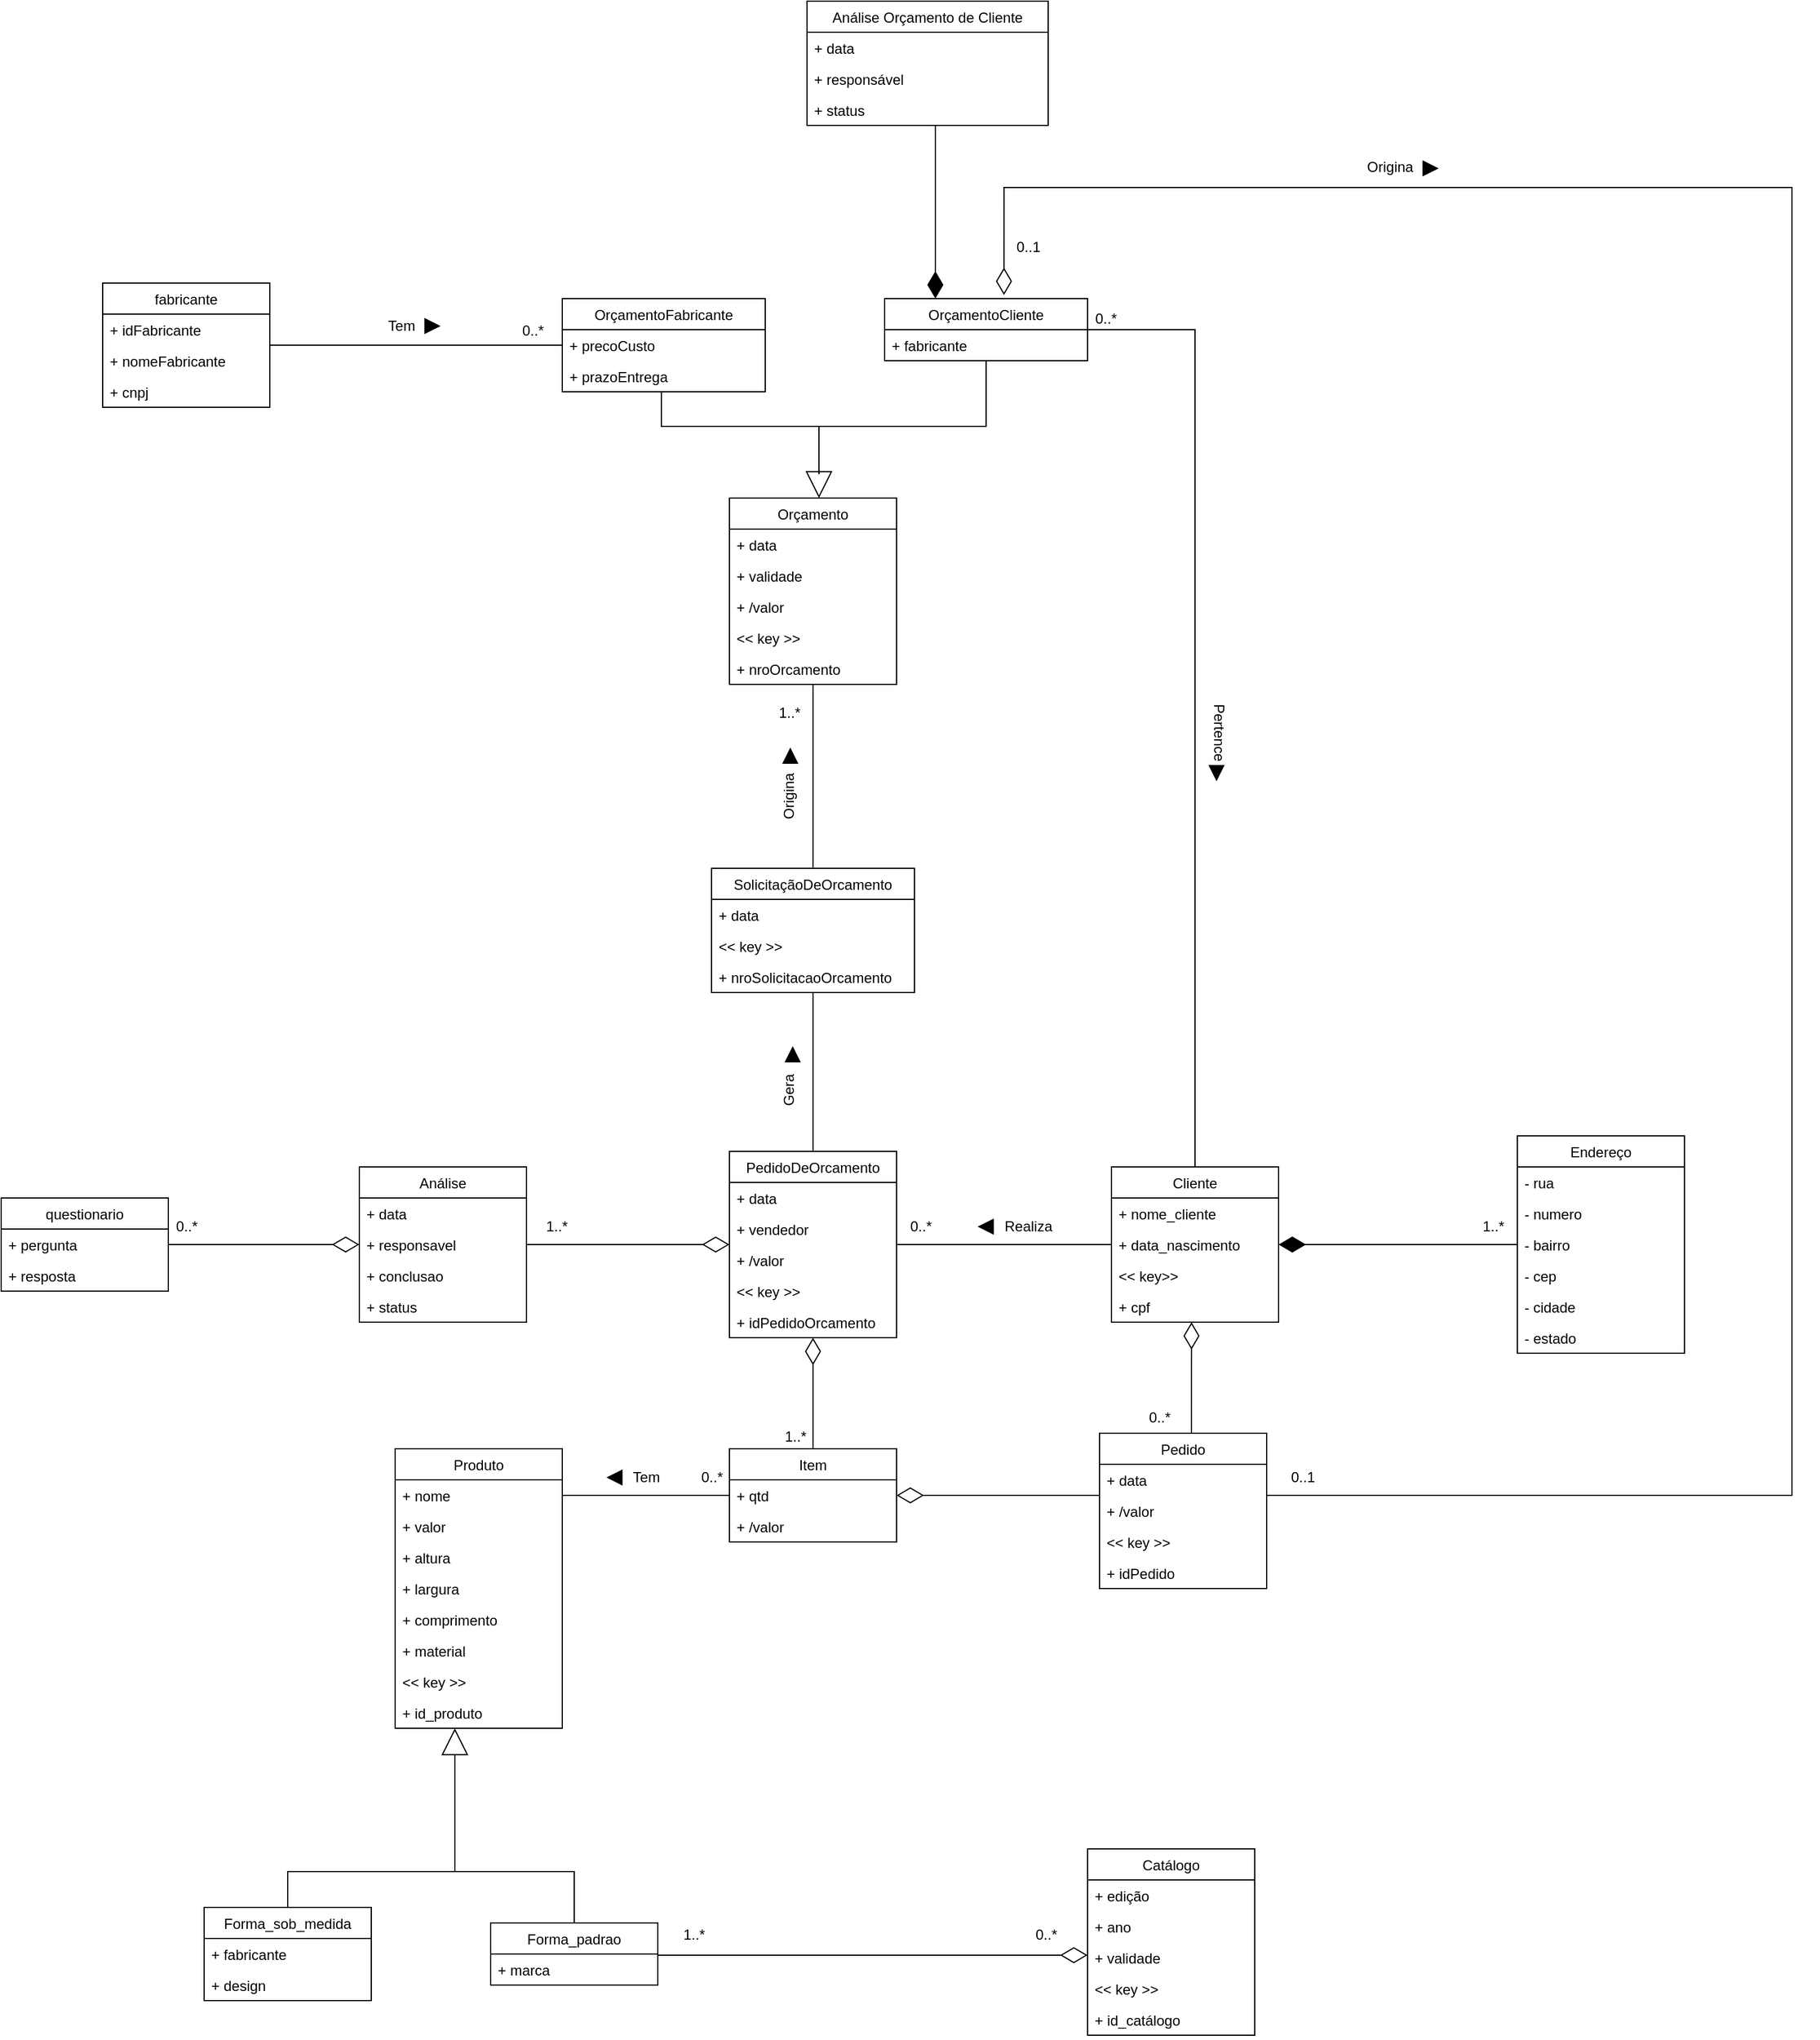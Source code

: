 <mxfile version="14.4.3" type="device"><diagram id="e2vKzV6QuCNSiU2bStXR" name="Page-1"><mxGraphModel dx="2591" dy="3313" grid="1" gridSize="10" guides="1" tooltips="1" connect="1" arrows="1" fold="1" page="1" pageScale="1" pageWidth="1169" pageHeight="827" math="0" shadow="0"><root><mxCell id="0"/><mxCell id="1" parent="0"/><mxCell id="QqTK5S3bP_zu9hFnstNz-24" style="edgeStyle=orthogonalEdgeStyle;rounded=0;orthogonalLoop=1;jettySize=auto;html=1;entryX=0.5;entryY=0;entryDx=0;entryDy=0;endArrow=none;endFill=0;startArrow=diamondThin;startFill=0;endSize=20;startSize=20;" parent="1" source="3a0KTcY0mm09DtscwTLL-5" target="QqTK5S3bP_zu9hFnstNz-14" edge="1"><mxGeometry relative="1" as="geometry"/></mxCell><mxCell id="QqTK5S3bP_zu9hFnstNz-68" style="edgeStyle=orthogonalEdgeStyle;rounded=0;orthogonalLoop=1;jettySize=auto;html=1;startSize=20;endArrow=none;endFill=0;endSize=20;" parent="1" source="3a0KTcY0mm09DtscwTLL-5" target="3a0KTcY0mm09DtscwTLL-1" edge="1"><mxGeometry relative="1" as="geometry"/></mxCell><mxCell id="3a0KTcY0mm09DtscwTLL-5" value="PedidoDeOrcamento" style="swimlane;fontStyle=0;childLayout=stackLayout;horizontal=1;startSize=26;fillColor=none;horizontalStack=0;resizeParent=1;resizeParentMax=0;resizeLast=0;collapsible=1;marginBottom=0;" parent="1" vertex="1"><mxGeometry x="-550" y="-797" width="140" height="156" as="geometry"/></mxCell><mxCell id="QqTK5S3bP_zu9hFnstNz-36" value="+ data" style="text;strokeColor=none;fillColor=none;align=left;verticalAlign=top;spacingLeft=4;spacingRight=4;overflow=hidden;rotatable=0;points=[[0,0.5],[1,0.5]];portConstraint=eastwest;" parent="3a0KTcY0mm09DtscwTLL-5" vertex="1"><mxGeometry y="26" width="140" height="26" as="geometry"/></mxCell><mxCell id="nL3d8wHXdZ0kr6PMxQUO-36" value="+ vendedor" style="text;strokeColor=none;fillColor=none;align=left;verticalAlign=top;spacingLeft=4;spacingRight=4;overflow=hidden;rotatable=0;points=[[0,0.5],[1,0.5]];portConstraint=eastwest;" parent="3a0KTcY0mm09DtscwTLL-5" vertex="1"><mxGeometry y="52" width="140" height="26" as="geometry"/></mxCell><mxCell id="nL3d8wHXdZ0kr6PMxQUO-37" value="+ /valor" style="text;strokeColor=none;fillColor=none;align=left;verticalAlign=top;spacingLeft=4;spacingRight=4;overflow=hidden;rotatable=0;points=[[0,0.5],[1,0.5]];portConstraint=eastwest;" parent="3a0KTcY0mm09DtscwTLL-5" vertex="1"><mxGeometry y="78" width="140" height="26" as="geometry"/></mxCell><mxCell id="QqTK5S3bP_zu9hFnstNz-37" value="&lt;&lt; key &gt;&gt;" style="text;strokeColor=none;fillColor=none;align=left;verticalAlign=top;spacingLeft=4;spacingRight=4;overflow=hidden;rotatable=0;points=[[0,0.5],[1,0.5]];portConstraint=eastwest;" parent="3a0KTcY0mm09DtscwTLL-5" vertex="1"><mxGeometry y="104" width="140" height="26" as="geometry"/></mxCell><mxCell id="3a0KTcY0mm09DtscwTLL-6" value="+ idPedidoOrcamento" style="text;strokeColor=none;fillColor=none;align=left;verticalAlign=top;spacingLeft=4;spacingRight=4;overflow=hidden;rotatable=0;points=[[0,0.5],[1,0.5]];portConstraint=eastwest;" parent="3a0KTcY0mm09DtscwTLL-5" vertex="1"><mxGeometry y="130" width="140" height="26" as="geometry"/></mxCell><mxCell id="QqTK5S3bP_zu9hFnstNz-82" style="edgeStyle=orthogonalEdgeStyle;rounded=0;orthogonalLoop=1;jettySize=auto;html=1;startArrow=none;startFill=0;startSize=20;endArrow=diamondThin;endFill=0;endSize=20;" parent="1" source="3a0KTcY0mm09DtscwTLL-9" target="3a0KTcY0mm09DtscwTLL-5" edge="1"><mxGeometry relative="1" as="geometry"/></mxCell><mxCell id="3a0KTcY0mm09DtscwTLL-9" value="Análise" style="swimlane;fontStyle=0;childLayout=stackLayout;horizontal=1;startSize=26;fillColor=none;horizontalStack=0;resizeParent=1;resizeParentMax=0;resizeLast=0;collapsible=1;marginBottom=0;" parent="1" vertex="1"><mxGeometry x="-860" y="-784" width="140" height="130" as="geometry"/></mxCell><mxCell id="QqTK5S3bP_zu9hFnstNz-104" value="+ data" style="text;strokeColor=none;fillColor=none;align=left;verticalAlign=top;spacingLeft=4;spacingRight=4;overflow=hidden;rotatable=0;points=[[0,0.5],[1,0.5]];portConstraint=eastwest;" parent="3a0KTcY0mm09DtscwTLL-9" vertex="1"><mxGeometry y="26" width="140" height="26" as="geometry"/></mxCell><mxCell id="QqTK5S3bP_zu9hFnstNz-103" value="+ responsavel" style="text;strokeColor=none;fillColor=none;align=left;verticalAlign=top;spacingLeft=4;spacingRight=4;overflow=hidden;rotatable=0;points=[[0,0.5],[1,0.5]];portConstraint=eastwest;" parent="3a0KTcY0mm09DtscwTLL-9" vertex="1"><mxGeometry y="52" width="140" height="26" as="geometry"/></mxCell><mxCell id="nL3d8wHXdZ0kr6PMxQUO-34" value="+ conclusao" style="text;strokeColor=none;fillColor=none;align=left;verticalAlign=top;spacingLeft=4;spacingRight=4;overflow=hidden;rotatable=0;points=[[0,0.5],[1,0.5]];portConstraint=eastwest;" parent="3a0KTcY0mm09DtscwTLL-9" vertex="1"><mxGeometry y="78" width="140" height="26" as="geometry"/></mxCell><mxCell id="nL3d8wHXdZ0kr6PMxQUO-35" value="+ status" style="text;strokeColor=none;fillColor=none;align=left;verticalAlign=top;spacingLeft=4;spacingRight=4;overflow=hidden;rotatable=0;points=[[0,0.5],[1,0.5]];portConstraint=eastwest;" parent="3a0KTcY0mm09DtscwTLL-9" vertex="1"><mxGeometry y="104" width="140" height="26" as="geometry"/></mxCell><mxCell id="nL3d8wHXdZ0kr6PMxQUO-57" style="edgeStyle=orthogonalEdgeStyle;rounded=0;orthogonalLoop=1;jettySize=auto;html=1;startArrow=none;startFill=0;startSize=20;endArrow=none;endFill=0;endSize=20;" parent="1" source="3a0KTcY0mm09DtscwTLL-13" target="3a0KTcY0mm09DtscwTLL-21" edge="1"><mxGeometry relative="1" as="geometry"/></mxCell><mxCell id="3a0KTcY0mm09DtscwTLL-13" value="fabricante" style="swimlane;fontStyle=0;childLayout=stackLayout;horizontal=1;startSize=26;fillColor=none;horizontalStack=0;resizeParent=1;resizeParentMax=0;resizeLast=0;collapsible=1;marginBottom=0;" parent="1" vertex="1"><mxGeometry x="-1075" y="-1524" width="140" height="104" as="geometry"/></mxCell><mxCell id="3a0KTcY0mm09DtscwTLL-14" value="+ idFabricante" style="text;strokeColor=none;fillColor=none;align=left;verticalAlign=top;spacingLeft=4;spacingRight=4;overflow=hidden;rotatable=0;points=[[0,0.5],[1,0.5]];portConstraint=eastwest;" parent="3a0KTcY0mm09DtscwTLL-13" vertex="1"><mxGeometry y="26" width="140" height="26" as="geometry"/></mxCell><mxCell id="5_HMCY0WRMJy622-pJbX-13" value="+ nomeFabricante" style="text;strokeColor=none;fillColor=none;align=left;verticalAlign=top;spacingLeft=4;spacingRight=4;overflow=hidden;rotatable=0;points=[[0,0.5],[1,0.5]];portConstraint=eastwest;" parent="3a0KTcY0mm09DtscwTLL-13" vertex="1"><mxGeometry y="52" width="140" height="26" as="geometry"/></mxCell><mxCell id="3a0KTcY0mm09DtscwTLL-15" value="+ cnpj" style="text;strokeColor=none;fillColor=none;align=left;verticalAlign=top;spacingLeft=4;spacingRight=4;overflow=hidden;rotatable=0;points=[[0,0.5],[1,0.5]];portConstraint=eastwest;" parent="3a0KTcY0mm09DtscwTLL-13" vertex="1"><mxGeometry y="78" width="140" height="26" as="geometry"/></mxCell><mxCell id="QqTK5S3bP_zu9hFnstNz-92" style="edgeStyle=orthogonalEdgeStyle;rounded=0;orthogonalLoop=1;jettySize=auto;html=1;entryX=0.5;entryY=0;entryDx=0;entryDy=0;startArrow=none;startFill=0;startSize=14;endArrow=none;endFill=0;endSize=14;" parent="1" source="3a0KTcY0mm09DtscwTLL-17" target="3a0KTcY0mm09DtscwTLL-5" edge="1"><mxGeometry relative="1" as="geometry"/></mxCell><mxCell id="3a0KTcY0mm09DtscwTLL-17" value="SolicitaçãoDeOrcamento" style="swimlane;fontStyle=0;childLayout=stackLayout;horizontal=1;startSize=26;fillColor=none;horizontalStack=0;resizeParent=1;resizeParentMax=0;resizeLast=0;collapsible=1;marginBottom=0;" parent="1" vertex="1"><mxGeometry x="-565" y="-1034" width="170" height="104" as="geometry"/></mxCell><mxCell id="nL3d8wHXdZ0kr6PMxQUO-42" value="+ data" style="text;strokeColor=none;fillColor=none;align=left;verticalAlign=top;spacingLeft=4;spacingRight=4;overflow=hidden;rotatable=0;points=[[0,0.5],[1,0.5]];portConstraint=eastwest;" parent="3a0KTcY0mm09DtscwTLL-17" vertex="1"><mxGeometry y="26" width="170" height="26" as="geometry"/></mxCell><mxCell id="nL3d8wHXdZ0kr6PMxQUO-43" value="&lt;&lt; key &gt;&gt;" style="text;strokeColor=none;fillColor=none;align=left;verticalAlign=top;spacingLeft=4;spacingRight=4;overflow=hidden;rotatable=0;points=[[0,0.5],[1,0.5]];portConstraint=eastwest;" parent="3a0KTcY0mm09DtscwTLL-17" vertex="1"><mxGeometry y="52" width="170" height="26" as="geometry"/></mxCell><mxCell id="nL3d8wHXdZ0kr6PMxQUO-45" value="+ nroSolicitacaoOrcamento" style="text;strokeColor=none;fillColor=none;align=left;verticalAlign=top;spacingLeft=4;spacingRight=4;overflow=hidden;rotatable=0;points=[[0,0.5],[1,0.5]];portConstraint=eastwest;" parent="3a0KTcY0mm09DtscwTLL-17" vertex="1"><mxGeometry y="78" width="170" height="26" as="geometry"/></mxCell><mxCell id="nL3d8wHXdZ0kr6PMxQUO-55" style="edgeStyle=orthogonalEdgeStyle;rounded=0;orthogonalLoop=1;jettySize=auto;html=1;startArrow=none;startFill=0;startSize=20;endArrow=block;endFill=0;endSize=20;" parent="1" source="3a0KTcY0mm09DtscwTLL-21" target="QqTK5S3bP_zu9hFnstNz-26" edge="1"><mxGeometry relative="1" as="geometry"><Array as="points"><mxPoint x="-607" y="-1404"/><mxPoint x="-475" y="-1404"/></Array></mxGeometry></mxCell><mxCell id="3a0KTcY0mm09DtscwTLL-21" value="OrçamentoFabricante" style="swimlane;fontStyle=0;childLayout=stackLayout;horizontal=1;startSize=26;fillColor=none;horizontalStack=0;resizeParent=1;resizeParentMax=0;resizeLast=0;collapsible=1;marginBottom=0;" parent="1" vertex="1"><mxGeometry x="-690" y="-1511" width="170" height="78" as="geometry"/></mxCell><mxCell id="nL3d8wHXdZ0kr6PMxQUO-70" value="+ precoCusto" style="text;strokeColor=none;fillColor=none;align=left;verticalAlign=top;spacingLeft=4;spacingRight=4;overflow=hidden;rotatable=0;points=[[0,0.5],[1,0.5]];portConstraint=eastwest;" parent="3a0KTcY0mm09DtscwTLL-21" vertex="1"><mxGeometry y="26" width="170" height="26" as="geometry"/></mxCell><mxCell id="nL3d8wHXdZ0kr6PMxQUO-71" value="+ prazoEntrega" style="text;strokeColor=none;fillColor=none;align=left;verticalAlign=top;spacingLeft=4;spacingRight=4;overflow=hidden;rotatable=0;points=[[0,0.5],[1,0.5]];portConstraint=eastwest;" parent="3a0KTcY0mm09DtscwTLL-21" vertex="1"><mxGeometry y="52" width="170" height="26" as="geometry"/></mxCell><mxCell id="QqTK5S3bP_zu9hFnstNz-48" style="edgeStyle=orthogonalEdgeStyle;rounded=0;orthogonalLoop=1;jettySize=auto;html=1;endArrow=diamondThin;endFill=1;endSize=20;startSize=20;" parent="1" source="QqTK5S3bP_zu9hFnstNz-6" target="3a0KTcY0mm09DtscwTLL-1" edge="1"><mxGeometry relative="1" as="geometry"/></mxCell><mxCell id="QqTK5S3bP_zu9hFnstNz-6" value="Endereço" style="swimlane;fontStyle=0;childLayout=stackLayout;horizontal=1;startSize=26;fillColor=none;horizontalStack=0;resizeParent=1;resizeParentMax=0;resizeLast=0;collapsible=1;marginBottom=0;" parent="1" vertex="1"><mxGeometry x="110" y="-810" width="140" height="182" as="geometry"/></mxCell><mxCell id="QqTK5S3bP_zu9hFnstNz-7" value="- rua" style="text;strokeColor=none;fillColor=none;align=left;verticalAlign=top;spacingLeft=4;spacingRight=4;overflow=hidden;rotatable=0;points=[[0,0.5],[1,0.5]];portConstraint=eastwest;" parent="QqTK5S3bP_zu9hFnstNz-6" vertex="1"><mxGeometry y="26" width="140" height="26" as="geometry"/></mxCell><mxCell id="QqTK5S3bP_zu9hFnstNz-8" value="- numero" style="text;strokeColor=none;fillColor=none;align=left;verticalAlign=top;spacingLeft=4;spacingRight=4;overflow=hidden;rotatable=0;points=[[0,0.5],[1,0.5]];portConstraint=eastwest;" parent="QqTK5S3bP_zu9hFnstNz-6" vertex="1"><mxGeometry y="52" width="140" height="26" as="geometry"/></mxCell><mxCell id="QqTK5S3bP_zu9hFnstNz-9" value="- bairro" style="text;strokeColor=none;fillColor=none;align=left;verticalAlign=top;spacingLeft=4;spacingRight=4;overflow=hidden;rotatable=0;points=[[0,0.5],[1,0.5]];portConstraint=eastwest;" parent="QqTK5S3bP_zu9hFnstNz-6" vertex="1"><mxGeometry y="78" width="140" height="26" as="geometry"/></mxCell><mxCell id="QqTK5S3bP_zu9hFnstNz-10" value="- cep" style="text;strokeColor=none;fillColor=none;align=left;verticalAlign=top;spacingLeft=4;spacingRight=4;overflow=hidden;rotatable=0;points=[[0,0.5],[1,0.5]];portConstraint=eastwest;" parent="QqTK5S3bP_zu9hFnstNz-6" vertex="1"><mxGeometry y="104" width="140" height="26" as="geometry"/></mxCell><mxCell id="QqTK5S3bP_zu9hFnstNz-11" value="- cidade" style="text;strokeColor=none;fillColor=none;align=left;verticalAlign=top;spacingLeft=4;spacingRight=4;overflow=hidden;rotatable=0;points=[[0,0.5],[1,0.5]];portConstraint=eastwest;" parent="QqTK5S3bP_zu9hFnstNz-6" vertex="1"><mxGeometry y="130" width="140" height="26" as="geometry"/></mxCell><mxCell id="QqTK5S3bP_zu9hFnstNz-12" value="- estado" style="text;strokeColor=none;fillColor=none;align=left;verticalAlign=top;spacingLeft=4;spacingRight=4;overflow=hidden;rotatable=0;points=[[0,0.5],[1,0.5]];portConstraint=eastwest;" parent="QqTK5S3bP_zu9hFnstNz-6" vertex="1"><mxGeometry y="156" width="140" height="26" as="geometry"/></mxCell><mxCell id="QqTK5S3bP_zu9hFnstNz-14" value="Item" style="swimlane;fontStyle=0;childLayout=stackLayout;horizontal=1;startSize=26;fillColor=none;horizontalStack=0;resizeParent=1;resizeParentMax=0;resizeLast=0;collapsible=1;marginBottom=0;align=center;" parent="1" vertex="1"><mxGeometry x="-550" y="-548" width="140" height="78" as="geometry"/></mxCell><mxCell id="QqTK5S3bP_zu9hFnstNz-15" value="+ qtd" style="text;strokeColor=none;fillColor=none;align=left;verticalAlign=top;spacingLeft=4;spacingRight=4;overflow=hidden;rotatable=0;points=[[0,0.5],[1,0.5]];portConstraint=eastwest;" parent="QqTK5S3bP_zu9hFnstNz-14" vertex="1"><mxGeometry y="26" width="140" height="26" as="geometry"/></mxCell><mxCell id="QqTK5S3bP_zu9hFnstNz-16" value="+ /valor" style="text;strokeColor=none;fillColor=none;align=left;verticalAlign=top;spacingLeft=4;spacingRight=4;overflow=hidden;rotatable=0;points=[[0,0.5],[1,0.5]];portConstraint=eastwest;" parent="QqTK5S3bP_zu9hFnstNz-14" vertex="1"><mxGeometry y="52" width="140" height="26" as="geometry"/></mxCell><mxCell id="QqTK5S3bP_zu9hFnstNz-67" style="edgeStyle=orthogonalEdgeStyle;rounded=0;orthogonalLoop=1;jettySize=auto;html=1;startSize=20;endArrow=none;endFill=0;endSize=20;" parent="1" source="QqTK5S3bP_zu9hFnstNz-18" target="QqTK5S3bP_zu9hFnstNz-14" edge="1"><mxGeometry relative="1" as="geometry"><Array as="points"><mxPoint x="-650" y="-509"/><mxPoint x="-650" y="-509"/></Array></mxGeometry></mxCell><mxCell id="QqTK5S3bP_zu9hFnstNz-18" value="Produto" style="swimlane;fontStyle=0;childLayout=stackLayout;horizontal=1;startSize=26;fillColor=none;horizontalStack=0;resizeParent=1;resizeParentMax=0;resizeLast=0;collapsible=1;marginBottom=0;align=center;" parent="1" vertex="1"><mxGeometry x="-830" y="-548" width="140" height="234" as="geometry"/></mxCell><mxCell id="QqTK5S3bP_zu9hFnstNz-19" value="+ nome" style="text;strokeColor=none;fillColor=none;align=left;verticalAlign=top;spacingLeft=4;spacingRight=4;overflow=hidden;rotatable=0;points=[[0,0.5],[1,0.5]];portConstraint=eastwest;" parent="QqTK5S3bP_zu9hFnstNz-18" vertex="1"><mxGeometry y="26" width="140" height="26" as="geometry"/></mxCell><mxCell id="QqTK5S3bP_zu9hFnstNz-20" value="+ valor" style="text;strokeColor=none;fillColor=none;align=left;verticalAlign=top;spacingLeft=4;spacingRight=4;overflow=hidden;rotatable=0;points=[[0,0.5],[1,0.5]];portConstraint=eastwest;" parent="QqTK5S3bP_zu9hFnstNz-18" vertex="1"><mxGeometry y="52" width="140" height="26" as="geometry"/></mxCell><mxCell id="QqTK5S3bP_zu9hFnstNz-40" value="+ altura" style="text;strokeColor=none;fillColor=none;align=left;verticalAlign=top;spacingLeft=4;spacingRight=4;overflow=hidden;rotatable=0;points=[[0,0.5],[1,0.5]];portConstraint=eastwest;" parent="QqTK5S3bP_zu9hFnstNz-18" vertex="1"><mxGeometry y="78" width="140" height="26" as="geometry"/></mxCell><mxCell id="QqTK5S3bP_zu9hFnstNz-41" value="+ largura" style="text;strokeColor=none;fillColor=none;align=left;verticalAlign=top;spacingLeft=4;spacingRight=4;overflow=hidden;rotatable=0;points=[[0,0.5],[1,0.5]];portConstraint=eastwest;" parent="QqTK5S3bP_zu9hFnstNz-18" vertex="1"><mxGeometry y="104" width="140" height="26" as="geometry"/></mxCell><mxCell id="QqTK5S3bP_zu9hFnstNz-42" value="+ comprimento" style="text;strokeColor=none;fillColor=none;align=left;verticalAlign=top;spacingLeft=4;spacingRight=4;overflow=hidden;rotatable=0;points=[[0,0.5],[1,0.5]];portConstraint=eastwest;" parent="QqTK5S3bP_zu9hFnstNz-18" vertex="1"><mxGeometry y="130" width="140" height="26" as="geometry"/></mxCell><mxCell id="QqTK5S3bP_zu9hFnstNz-44" value="+ material" style="text;strokeColor=none;fillColor=none;align=left;verticalAlign=top;spacingLeft=4;spacingRight=4;overflow=hidden;rotatable=0;points=[[0,0.5],[1,0.5]];portConstraint=eastwest;" parent="QqTK5S3bP_zu9hFnstNz-18" vertex="1"><mxGeometry y="156" width="140" height="26" as="geometry"/></mxCell><mxCell id="nL3d8wHXdZ0kr6PMxQUO-83" value="&lt;&lt; key &gt;&gt;" style="text;strokeColor=none;fillColor=none;align=left;verticalAlign=top;spacingLeft=4;spacingRight=4;overflow=hidden;rotatable=0;points=[[0,0.5],[1,0.5]];portConstraint=eastwest;" parent="QqTK5S3bP_zu9hFnstNz-18" vertex="1"><mxGeometry y="182" width="140" height="26" as="geometry"/></mxCell><mxCell id="QqTK5S3bP_zu9hFnstNz-21" value="+ id_produto" style="text;strokeColor=none;fillColor=none;align=left;verticalAlign=top;spacingLeft=4;spacingRight=4;overflow=hidden;rotatable=0;points=[[0,0.5],[1,0.5]];portConstraint=eastwest;" parent="QqTK5S3bP_zu9hFnstNz-18" vertex="1"><mxGeometry y="208" width="140" height="26" as="geometry"/></mxCell><mxCell id="QqTK5S3bP_zu9hFnstNz-93" style="edgeStyle=orthogonalEdgeStyle;rounded=0;orthogonalLoop=1;jettySize=auto;html=1;startArrow=none;startFill=0;startSize=14;endArrow=none;endFill=0;endSize=14;" parent="1" source="QqTK5S3bP_zu9hFnstNz-26" target="3a0KTcY0mm09DtscwTLL-17" edge="1"><mxGeometry relative="1" as="geometry"/></mxCell><mxCell id="QqTK5S3bP_zu9hFnstNz-26" value="Orçamento" style="swimlane;fontStyle=0;childLayout=stackLayout;horizontal=1;startSize=26;fillColor=none;horizontalStack=0;resizeParent=1;resizeParentMax=0;resizeLast=0;collapsible=1;marginBottom=0;align=center;" parent="1" vertex="1"><mxGeometry x="-550" y="-1344" width="140" height="156" as="geometry"/></mxCell><mxCell id="nL3d8wHXdZ0kr6PMxQUO-41" value="+ data" style="text;strokeColor=none;fillColor=none;align=left;verticalAlign=top;spacingLeft=4;spacingRight=4;overflow=hidden;rotatable=0;points=[[0,0.5],[1,0.5]];portConstraint=eastwest;" parent="QqTK5S3bP_zu9hFnstNz-26" vertex="1"><mxGeometry y="26" width="140" height="26" as="geometry"/></mxCell><mxCell id="nL3d8wHXdZ0kr6PMxQUO-63" value="+ validade" style="text;strokeColor=none;fillColor=none;align=left;verticalAlign=top;spacingLeft=4;spacingRight=4;overflow=hidden;rotatable=0;points=[[0,0.5],[1,0.5]];portConstraint=eastwest;" parent="QqTK5S3bP_zu9hFnstNz-26" vertex="1"><mxGeometry y="52" width="140" height="26" as="geometry"/></mxCell><mxCell id="nL3d8wHXdZ0kr6PMxQUO-64" value="+ /valor" style="text;strokeColor=none;fillColor=none;align=left;verticalAlign=top;spacingLeft=4;spacingRight=4;overflow=hidden;rotatable=0;points=[[0,0.5],[1,0.5]];portConstraint=eastwest;" parent="QqTK5S3bP_zu9hFnstNz-26" vertex="1"><mxGeometry y="78" width="140" height="26" as="geometry"/></mxCell><mxCell id="nL3d8wHXdZ0kr6PMxQUO-44" value="&lt;&lt; key &gt;&gt;" style="text;strokeColor=none;fillColor=none;align=left;verticalAlign=top;spacingLeft=4;spacingRight=4;overflow=hidden;rotatable=0;points=[[0,0.5],[1,0.5]];portConstraint=eastwest;" parent="QqTK5S3bP_zu9hFnstNz-26" vertex="1"><mxGeometry y="104" width="140" height="26" as="geometry"/></mxCell><mxCell id="nL3d8wHXdZ0kr6PMxQUO-46" value="+ nroOrcamento" style="text;strokeColor=none;fillColor=none;align=left;verticalAlign=top;spacingLeft=4;spacingRight=4;overflow=hidden;rotatable=0;points=[[0,0.5],[1,0.5]];portConstraint=eastwest;" parent="QqTK5S3bP_zu9hFnstNz-26" vertex="1"><mxGeometry y="130" width="140" height="26" as="geometry"/></mxCell><mxCell id="QqTK5S3bP_zu9hFnstNz-83" style="edgeStyle=orthogonalEdgeStyle;rounded=0;orthogonalLoop=1;jettySize=auto;html=1;startArrow=none;startFill=0;startSize=14;endArrow=diamondThin;endFill=0;endSize=20;" parent="1" source="QqTK5S3bP_zu9hFnstNz-31" target="3a0KTcY0mm09DtscwTLL-9" edge="1"><mxGeometry relative="1" as="geometry"/></mxCell><mxCell id="QqTK5S3bP_zu9hFnstNz-31" value="questionario" style="swimlane;fontStyle=0;childLayout=stackLayout;horizontal=1;startSize=26;fillColor=none;horizontalStack=0;resizeParent=1;resizeParentMax=0;resizeLast=0;collapsible=1;marginBottom=0;align=center;" parent="1" vertex="1"><mxGeometry x="-1160" y="-758" width="140" height="78" as="geometry"/></mxCell><mxCell id="nL3d8wHXdZ0kr6PMxQUO-28" value="+ pergunta" style="text;strokeColor=none;fillColor=none;align=left;verticalAlign=top;spacingLeft=4;spacingRight=4;overflow=hidden;rotatable=0;points=[[0,0.5],[1,0.5]];portConstraint=eastwest;" parent="QqTK5S3bP_zu9hFnstNz-31" vertex="1"><mxGeometry y="26" width="140" height="26" as="geometry"/></mxCell><mxCell id="nL3d8wHXdZ0kr6PMxQUO-29" value="+ resposta" style="text;strokeColor=none;fillColor=none;align=left;verticalAlign=top;spacingLeft=4;spacingRight=4;overflow=hidden;rotatable=0;points=[[0,0.5],[1,0.5]];portConstraint=eastwest;" parent="QqTK5S3bP_zu9hFnstNz-31" vertex="1"><mxGeometry y="52" width="140" height="26" as="geometry"/></mxCell><mxCell id="QqTK5S3bP_zu9hFnstNz-43" style="edgeStyle=orthogonalEdgeStyle;rounded=0;orthogonalLoop=1;jettySize=auto;html=1;endArrow=block;endFill=0;startArrow=none;startFill=0;endSize=20;exitX=0.5;exitY=0;exitDx=0;exitDy=0;" parent="1" source="QqTK5S3bP_zu9hFnstNz-39" target="QqTK5S3bP_zu9hFnstNz-18" edge="1"><mxGeometry relative="1" as="geometry"><Array as="points"><mxPoint x="-780" y="-194"/></Array></mxGeometry></mxCell><mxCell id="QqTK5S3bP_zu9hFnstNz-39" value="Forma_sob_medida" style="swimlane;fontStyle=0;childLayout=stackLayout;horizontal=1;startSize=26;fillColor=none;horizontalStack=0;resizeParent=1;resizeParentMax=0;resizeLast=0;collapsible=1;marginBottom=0;align=center;" parent="1" vertex="1"><mxGeometry x="-990" y="-164" width="140" height="78" as="geometry"/></mxCell><mxCell id="nL3d8wHXdZ0kr6PMxQUO-10" value="+ fabricante" style="text;strokeColor=none;fillColor=none;align=left;verticalAlign=top;spacingLeft=4;spacingRight=4;overflow=hidden;rotatable=0;points=[[0,0.5],[1,0.5]];portConstraint=eastwest;" parent="QqTK5S3bP_zu9hFnstNz-39" vertex="1"><mxGeometry y="26" width="140" height="26" as="geometry"/></mxCell><mxCell id="QqTK5S3bP_zu9hFnstNz-45" value="+ design" style="text;strokeColor=none;fillColor=none;align=left;verticalAlign=top;spacingLeft=4;spacingRight=4;overflow=hidden;rotatable=0;points=[[0,0.5],[1,0.5]];portConstraint=eastwest;" parent="QqTK5S3bP_zu9hFnstNz-39" vertex="1"><mxGeometry y="52" width="140" height="26" as="geometry"/></mxCell><mxCell id="3a0KTcY0mm09DtscwTLL-1" value="Cliente" style="swimlane;fontStyle=0;childLayout=stackLayout;horizontal=1;startSize=26;fillColor=none;horizontalStack=0;resizeParent=1;resizeParentMax=0;resizeLast=0;collapsible=1;marginBottom=0;" parent="1" vertex="1"><mxGeometry x="-230" y="-784" width="140" height="130" as="geometry"/></mxCell><mxCell id="3a0KTcY0mm09DtscwTLL-2" value="+ nome_cliente" style="text;strokeColor=none;fillColor=none;align=left;verticalAlign=top;spacingLeft=4;spacingRight=4;overflow=hidden;rotatable=0;points=[[0,0.5],[1,0.5]];portConstraint=eastwest;" parent="3a0KTcY0mm09DtscwTLL-1" vertex="1"><mxGeometry y="26" width="140" height="26" as="geometry"/></mxCell><mxCell id="5_HMCY0WRMJy622-pJbX-9" value="+ data_nascimento" style="text;strokeColor=none;fillColor=none;align=left;verticalAlign=top;spacingLeft=4;spacingRight=4;overflow=hidden;rotatable=0;points=[[0,0.5],[1,0.5]];portConstraint=eastwest;" parent="3a0KTcY0mm09DtscwTLL-1" vertex="1"><mxGeometry y="52" width="140" height="26" as="geometry"/></mxCell><mxCell id="QqTK5S3bP_zu9hFnstNz-1" value="&lt;&lt; key&gt;&gt;" style="text;strokeColor=none;fillColor=none;align=left;verticalAlign=top;spacingLeft=4;spacingRight=4;overflow=hidden;rotatable=0;points=[[0,0.5],[1,0.5]];portConstraint=eastwest;" parent="3a0KTcY0mm09DtscwTLL-1" vertex="1"><mxGeometry y="78" width="140" height="26" as="geometry"/></mxCell><mxCell id="3a0KTcY0mm09DtscwTLL-4" value="+ cpf" style="text;strokeColor=none;fillColor=none;align=left;verticalAlign=top;spacingLeft=4;spacingRight=4;overflow=hidden;rotatable=0;points=[[0,0.5],[1,0.5]];portConstraint=eastwest;" parent="3a0KTcY0mm09DtscwTLL-1" vertex="1"><mxGeometry y="104" width="140" height="26" as="geometry"/></mxCell><mxCell id="QqTK5S3bP_zu9hFnstNz-69" style="edgeStyle=orthogonalEdgeStyle;rounded=0;orthogonalLoop=1;jettySize=auto;html=1;entryX=0.5;entryY=0;entryDx=0;entryDy=0;startSize=20;endArrow=none;endFill=0;endSize=20;" parent="1" source="QqTK5S3bP_zu9hFnstNz-51" target="3a0KTcY0mm09DtscwTLL-1" edge="1"><mxGeometry relative="1" as="geometry"/></mxCell><mxCell id="nL3d8wHXdZ0kr6PMxQUO-56" style="edgeStyle=orthogonalEdgeStyle;rounded=0;orthogonalLoop=1;jettySize=auto;html=1;startArrow=none;startFill=0;startSize=20;endArrow=none;endFill=0;endSize=20;" parent="1" source="QqTK5S3bP_zu9hFnstNz-51" edge="1"><mxGeometry relative="1" as="geometry"><mxPoint x="-475" y="-1364" as="targetPoint"/><Array as="points"><mxPoint x="-335" y="-1404"/><mxPoint x="-475" y="-1404"/></Array></mxGeometry></mxCell><mxCell id="QqTK5S3bP_zu9hFnstNz-51" value="OrçamentoCliente" style="swimlane;fontStyle=0;childLayout=stackLayout;horizontal=1;startSize=26;fillColor=none;horizontalStack=0;resizeParent=1;resizeParentMax=0;resizeLast=0;collapsible=1;marginBottom=0;" parent="1" vertex="1"><mxGeometry x="-420" y="-1511" width="170" height="52" as="geometry"/></mxCell><mxCell id="QqTK5S3bP_zu9hFnstNz-54" value="+ fabricante" style="text;strokeColor=none;fillColor=none;align=left;verticalAlign=top;spacingLeft=4;spacingRight=4;overflow=hidden;rotatable=0;points=[[0,0.5],[1,0.5]];portConstraint=eastwest;" parent="QqTK5S3bP_zu9hFnstNz-51" vertex="1"><mxGeometry y="26" width="170" height="26" as="geometry"/></mxCell><mxCell id="QqTK5S3bP_zu9hFnstNz-70" value="1..*" style="text;html=1;strokeColor=none;fillColor=none;align=center;verticalAlign=middle;whiteSpace=wrap;rounded=0;" parent="1" vertex="1"><mxGeometry x="70" y="-744" width="40" height="20" as="geometry"/></mxCell><mxCell id="QqTK5S3bP_zu9hFnstNz-72" value="0..*" style="text;html=1;align=center;verticalAlign=middle;resizable=0;points=[];autosize=1;" parent="1" vertex="1"><mxGeometry x="-405" y="-744" width="30" height="20" as="geometry"/></mxCell><mxCell id="QqTK5S3bP_zu9hFnstNz-73" value="1..*" style="text;html=1;align=center;verticalAlign=middle;resizable=0;points=[];autosize=1;" parent="1" vertex="1"><mxGeometry x="-510" y="-568" width="30" height="20" as="geometry"/></mxCell><mxCell id="QqTK5S3bP_zu9hFnstNz-75" value="0..*" style="text;html=1;align=center;verticalAlign=middle;resizable=0;points=[];autosize=1;" parent="1" vertex="1"><mxGeometry x="-580" y="-534" width="30" height="20" as="geometry"/></mxCell><mxCell id="QqTK5S3bP_zu9hFnstNz-85" value="1..*" style="text;html=1;align=center;verticalAlign=middle;resizable=0;points=[];autosize=1;" parent="1" vertex="1"><mxGeometry x="-710" y="-744" width="30" height="20" as="geometry"/></mxCell><mxCell id="QqTK5S3bP_zu9hFnstNz-86" value="0..*" style="text;html=1;align=center;verticalAlign=middle;resizable=0;points=[];autosize=1;" parent="1" vertex="1"><mxGeometry x="-1020" y="-744" width="30" height="20" as="geometry"/></mxCell><mxCell id="QqTK5S3bP_zu9hFnstNz-98" value="0..*" style="text;html=1;align=center;verticalAlign=middle;resizable=0;points=[];autosize=1;" parent="1" vertex="1"><mxGeometry x="-730" y="-1494" width="30" height="20" as="geometry"/></mxCell><mxCell id="QqTK5S3bP_zu9hFnstNz-101" value="0..*" style="text;html=1;align=center;verticalAlign=middle;resizable=0;points=[];autosize=1;" parent="1" vertex="1"><mxGeometry x="-250" y="-1504" width="30" height="20" as="geometry"/></mxCell><mxCell id="nL3d8wHXdZ0kr6PMxQUO-16" style="edgeStyle=orthogonalEdgeStyle;rounded=0;orthogonalLoop=1;jettySize=auto;html=1;endArrow=none;endFill=0;" parent="1" source="nL3d8wHXdZ0kr6PMxQUO-1" edge="1"><mxGeometry relative="1" as="geometry"><mxPoint x="-780" y="-284" as="targetPoint"/><Array as="points"><mxPoint x="-680" y="-194"/><mxPoint x="-780" y="-194"/></Array></mxGeometry></mxCell><mxCell id="nL3d8wHXdZ0kr6PMxQUO-1" value="Forma_padrao" style="swimlane;fontStyle=0;childLayout=stackLayout;horizontal=1;startSize=26;fillColor=none;horizontalStack=0;resizeParent=1;resizeParentMax=0;resizeLast=0;collapsible=1;marginBottom=0;align=center;" parent="1" vertex="1"><mxGeometry x="-750" y="-151" width="140" height="52" as="geometry"/></mxCell><mxCell id="nL3d8wHXdZ0kr6PMxQUO-11" value="+ marca" style="text;strokeColor=none;fillColor=none;align=left;verticalAlign=top;spacingLeft=4;spacingRight=4;overflow=hidden;rotatable=0;points=[[0,0.5],[1,0.5]];portConstraint=eastwest;" parent="nL3d8wHXdZ0kr6PMxQUO-1" vertex="1"><mxGeometry y="26" width="140" height="26" as="geometry"/></mxCell><mxCell id="nL3d8wHXdZ0kr6PMxQUO-19" style="edgeStyle=orthogonalEdgeStyle;rounded=0;orthogonalLoop=1;jettySize=auto;html=1;entryX=1;entryY=0.5;entryDx=0;entryDy=0;endArrow=none;endFill=0;endSize=20;startSize=20;startArrow=diamondThin;startFill=0;" parent="1" source="nL3d8wHXdZ0kr6PMxQUO-12" target="nL3d8wHXdZ0kr6PMxQUO-11" edge="1"><mxGeometry relative="1" as="geometry"><Array as="points"><mxPoint x="-610" y="-124"/></Array></mxGeometry></mxCell><mxCell id="nL3d8wHXdZ0kr6PMxQUO-12" value="Catálogo" style="swimlane;fontStyle=0;childLayout=stackLayout;horizontal=1;startSize=26;fillColor=none;horizontalStack=0;resizeParent=1;resizeParentMax=0;resizeLast=0;collapsible=1;marginBottom=0;" parent="1" vertex="1"><mxGeometry x="-250" y="-213" width="140" height="156" as="geometry"/></mxCell><mxCell id="nL3d8wHXdZ0kr6PMxQUO-17" value="+ edição" style="text;strokeColor=none;fillColor=none;align=left;verticalAlign=top;spacingLeft=4;spacingRight=4;overflow=hidden;rotatable=0;points=[[0,0.5],[1,0.5]];portConstraint=eastwest;" parent="nL3d8wHXdZ0kr6PMxQUO-12" vertex="1"><mxGeometry y="26" width="140" height="26" as="geometry"/></mxCell><mxCell id="nL3d8wHXdZ0kr6PMxQUO-18" value="+ ano" style="text;strokeColor=none;fillColor=none;align=left;verticalAlign=top;spacingLeft=4;spacingRight=4;overflow=hidden;rotatable=0;points=[[0,0.5],[1,0.5]];portConstraint=eastwest;" parent="nL3d8wHXdZ0kr6PMxQUO-12" vertex="1"><mxGeometry y="52" width="140" height="26" as="geometry"/></mxCell><mxCell id="nL3d8wHXdZ0kr6PMxQUO-20" value="+ validade" style="text;strokeColor=none;fillColor=none;align=left;verticalAlign=top;spacingLeft=4;spacingRight=4;overflow=hidden;rotatable=0;points=[[0,0.5],[1,0.5]];portConstraint=eastwest;" parent="nL3d8wHXdZ0kr6PMxQUO-12" vertex="1"><mxGeometry y="78" width="140" height="26" as="geometry"/></mxCell><mxCell id="QqTK5S3bP_zu9hFnstNz-22" value="&lt;&lt; key &gt;&gt;" style="text;strokeColor=none;fillColor=none;align=left;verticalAlign=top;spacingLeft=4;spacingRight=4;overflow=hidden;rotatable=0;points=[[0,0.5],[1,0.5]];portConstraint=eastwest;" parent="nL3d8wHXdZ0kr6PMxQUO-12" vertex="1"><mxGeometry y="104" width="140" height="26" as="geometry"/></mxCell><mxCell id="nL3d8wHXdZ0kr6PMxQUO-15" value="+ id_catálogo" style="text;strokeColor=none;fillColor=none;align=left;verticalAlign=top;spacingLeft=4;spacingRight=4;overflow=hidden;rotatable=0;points=[[0,0.5],[1,0.5]];portConstraint=eastwest;" parent="nL3d8wHXdZ0kr6PMxQUO-12" vertex="1"><mxGeometry y="130" width="140" height="26" as="geometry"/></mxCell><mxCell id="nL3d8wHXdZ0kr6PMxQUO-21" value="0..*" style="text;html=1;align=center;verticalAlign=middle;resizable=0;points=[];autosize=1;" parent="1" vertex="1"><mxGeometry x="-300" y="-151" width="30" height="20" as="geometry"/></mxCell><mxCell id="nL3d8wHXdZ0kr6PMxQUO-22" value="1..*" style="text;html=1;align=center;verticalAlign=middle;resizable=0;points=[];autosize=1;" parent="1" vertex="1"><mxGeometry x="-595" y="-151" width="30" height="20" as="geometry"/></mxCell><mxCell id="nL3d8wHXdZ0kr6PMxQUO-40" value="" style="group" parent="1" vertex="1" connectable="0"><mxGeometry x="-652" y="-534" width="52" height="20" as="geometry"/></mxCell><mxCell id="nL3d8wHXdZ0kr6PMxQUO-38" value="Tem" style="text;html=1;align=center;verticalAlign=middle;resizable=0;points=[];autosize=1;" parent="nL3d8wHXdZ0kr6PMxQUO-40" vertex="1"><mxGeometry x="12" width="40" height="20" as="geometry"/></mxCell><mxCell id="nL3d8wHXdZ0kr6PMxQUO-39" value="" style="triangle;whiteSpace=wrap;html=1;align=left;fillColor=#000000;rotation=-180;" parent="nL3d8wHXdZ0kr6PMxQUO-40" vertex="1"><mxGeometry y="4" width="12" height="12" as="geometry"/></mxCell><mxCell id="nL3d8wHXdZ0kr6PMxQUO-51" value="" style="group" parent="1" vertex="1" connectable="0"><mxGeometry x="-510" y="-884" width="20" height="56" as="geometry"/></mxCell><mxCell id="nL3d8wHXdZ0kr6PMxQUO-47" value="Gera" style="text;html=1;align=center;verticalAlign=middle;resizable=0;points=[];autosize=1;rotation=-90;" parent="nL3d8wHXdZ0kr6PMxQUO-51" vertex="1"><mxGeometry x="-10" y="26" width="40" height="20" as="geometry"/></mxCell><mxCell id="nL3d8wHXdZ0kr6PMxQUO-48" value="" style="triangle;whiteSpace=wrap;html=1;align=left;fillColor=#000000;rotation=-90;" parent="nL3d8wHXdZ0kr6PMxQUO-51" vertex="1"><mxGeometry x="7" width="12" height="12" as="geometry"/></mxCell><mxCell id="nL3d8wHXdZ0kr6PMxQUO-52" value="" style="group" parent="1" vertex="1" connectable="0"><mxGeometry x="-510" y="-1134" width="35" height="65" as="geometry"/></mxCell><mxCell id="QqTK5S3bP_zu9hFnstNz-88" value="Origina" style="text;html=1;align=center;verticalAlign=middle;resizable=0;points=[];autosize=1;rotation=-90;" parent="nL3d8wHXdZ0kr6PMxQUO-52" vertex="1"><mxGeometry x="-15" y="30" width="50" height="20" as="geometry"/></mxCell><mxCell id="nL3d8wHXdZ0kr6PMxQUO-49" value="" style="triangle;whiteSpace=wrap;html=1;align=left;fillColor=#000000;rotation=-90;" parent="nL3d8wHXdZ0kr6PMxQUO-52" vertex="1"><mxGeometry x="5" width="12" height="12" as="geometry"/></mxCell><mxCell id="nL3d8wHXdZ0kr6PMxQUO-53" value="1..*" style="text;html=1;align=center;verticalAlign=middle;resizable=0;points=[];autosize=1;" parent="1" vertex="1"><mxGeometry x="-515" y="-1174" width="30" height="20" as="geometry"/></mxCell><mxCell id="nL3d8wHXdZ0kr6PMxQUO-62" value="" style="group" parent="1" vertex="1" connectable="0"><mxGeometry x="-845" y="-1498" width="52" height="20" as="geometry"/></mxCell><mxCell id="nL3d8wHXdZ0kr6PMxQUO-58" value="" style="triangle;whiteSpace=wrap;html=1;align=left;fillColor=#000000;" parent="nL3d8wHXdZ0kr6PMxQUO-62" vertex="1"><mxGeometry x="40" y="4" width="12" height="12" as="geometry"/></mxCell><mxCell id="nL3d8wHXdZ0kr6PMxQUO-59" value="Tem" style="text;html=1;align=center;verticalAlign=middle;resizable=0;points=[];autosize=1;" parent="nL3d8wHXdZ0kr6PMxQUO-62" vertex="1"><mxGeometry width="40" height="20" as="geometry"/></mxCell><mxCell id="nL3d8wHXdZ0kr6PMxQUO-69" value="" style="group" parent="1" vertex="1" connectable="0"><mxGeometry x="-341" y="-744" width="71" height="20" as="geometry"/></mxCell><mxCell id="nL3d8wHXdZ0kr6PMxQUO-66" value="" style="triangle;whiteSpace=wrap;html=1;align=left;fillColor=#000000;rotation=-180;" parent="nL3d8wHXdZ0kr6PMxQUO-69" vertex="1"><mxGeometry y="4" width="12" height="12" as="geometry"/></mxCell><mxCell id="nL3d8wHXdZ0kr6PMxQUO-67" value="Realiza" style="text;html=1;align=center;verticalAlign=middle;resizable=0;points=[];autosize=1;" parent="nL3d8wHXdZ0kr6PMxQUO-69" vertex="1"><mxGeometry x="11" width="60" height="20" as="geometry"/></mxCell><mxCell id="nL3d8wHXdZ0kr6PMxQUO-81" style="edgeStyle=orthogonalEdgeStyle;rounded=0;orthogonalLoop=1;jettySize=auto;html=1;startArrow=none;startFill=0;startSize=20;endArrow=diamondThin;endFill=0;endSize=20;" parent="1" source="nL3d8wHXdZ0kr6PMxQUO-77" target="QqTK5S3bP_zu9hFnstNz-15" edge="1"><mxGeometry relative="1" as="geometry"><Array as="points"><mxPoint x="-290" y="-509"/><mxPoint x="-290" y="-509"/></Array></mxGeometry></mxCell><mxCell id="nL3d8wHXdZ0kr6PMxQUO-84" style="edgeStyle=orthogonalEdgeStyle;rounded=0;orthogonalLoop=1;jettySize=auto;html=1;entryX=0.479;entryY=1;entryDx=0;entryDy=0;entryPerimeter=0;startArrow=none;startFill=0;startSize=20;endArrow=diamondThin;endFill=0;endSize=20;" parent="1" source="nL3d8wHXdZ0kr6PMxQUO-77" target="3a0KTcY0mm09DtscwTLL-4" edge="1"><mxGeometry relative="1" as="geometry"><Array as="points"><mxPoint x="-163" y="-584"/><mxPoint x="-163" y="-584"/></Array></mxGeometry></mxCell><mxCell id="nL3d8wHXdZ0kr6PMxQUO-86" style="edgeStyle=orthogonalEdgeStyle;rounded=0;orthogonalLoop=1;jettySize=auto;html=1;startArrow=none;startFill=0;startSize=20;endArrow=diamondThin;endFill=0;endSize=20;entryX=0.588;entryY=-0.058;entryDx=0;entryDy=0;entryPerimeter=0;" parent="1" source="nL3d8wHXdZ0kr6PMxQUO-77" target="QqTK5S3bP_zu9hFnstNz-51" edge="1"><mxGeometry relative="1" as="geometry"><mxPoint x="-320" y="-1604" as="targetPoint"/><Array as="points"><mxPoint x="340" y="-509"/><mxPoint x="340" y="-1604"/><mxPoint x="-320" y="-1604"/></Array></mxGeometry></mxCell><mxCell id="nL3d8wHXdZ0kr6PMxQUO-77" value="Pedido" style="swimlane;fontStyle=0;childLayout=stackLayout;horizontal=1;startSize=26;fillColor=none;horizontalStack=0;resizeParent=1;resizeParentMax=0;resizeLast=0;collapsible=1;marginBottom=0;align=center;" parent="1" vertex="1"><mxGeometry x="-240" y="-561" width="140" height="130" as="geometry"/></mxCell><mxCell id="Q1lRpgXUf1N5wbPUa3Im-1" value="+ data" style="text;strokeColor=none;fillColor=none;align=left;verticalAlign=top;spacingLeft=4;spacingRight=4;overflow=hidden;rotatable=0;points=[[0,0.5],[1,0.5]];portConstraint=eastwest;" vertex="1" parent="nL3d8wHXdZ0kr6PMxQUO-77"><mxGeometry y="26" width="140" height="26" as="geometry"/></mxCell><mxCell id="Q1lRpgXUf1N5wbPUa3Im-2" value="+ /valor" style="text;strokeColor=none;fillColor=none;align=left;verticalAlign=top;spacingLeft=4;spacingRight=4;overflow=hidden;rotatable=0;points=[[0,0.5],[1,0.5]];portConstraint=eastwest;" vertex="1" parent="nL3d8wHXdZ0kr6PMxQUO-77"><mxGeometry y="52" width="140" height="26" as="geometry"/></mxCell><mxCell id="nL3d8wHXdZ0kr6PMxQUO-82" value="&lt;&lt; key &gt;&gt;" style="text;strokeColor=none;fillColor=none;align=left;verticalAlign=top;spacingLeft=4;spacingRight=4;overflow=hidden;rotatable=0;points=[[0,0.5],[1,0.5]];portConstraint=eastwest;" parent="nL3d8wHXdZ0kr6PMxQUO-77" vertex="1"><mxGeometry y="78" width="140" height="26" as="geometry"/></mxCell><mxCell id="nL3d8wHXdZ0kr6PMxQUO-80" value="+ idPedido" style="text;strokeColor=none;fillColor=none;align=left;verticalAlign=top;spacingLeft=4;spacingRight=4;overflow=hidden;rotatable=0;points=[[0,0.5],[1,0.5]];portConstraint=eastwest;" parent="nL3d8wHXdZ0kr6PMxQUO-77" vertex="1"><mxGeometry y="104" width="140" height="26" as="geometry"/></mxCell><mxCell id="nL3d8wHXdZ0kr6PMxQUO-85" value="0..*" style="text;html=1;align=center;verticalAlign=middle;resizable=0;points=[];autosize=1;" parent="1" vertex="1"><mxGeometry x="-205" y="-584" width="30" height="20" as="geometry"/></mxCell><mxCell id="nL3d8wHXdZ0kr6PMxQUO-95" value="" style="group;rotation=90;" parent="1" vertex="1" connectable="0"><mxGeometry y="-1654" width="20" height="65" as="geometry"/></mxCell><mxCell id="nL3d8wHXdZ0kr6PMxQUO-91" value="Origina" style="text;html=1;align=center;verticalAlign=middle;resizable=0;points=[];autosize=1;rotation=0;" parent="nL3d8wHXdZ0kr6PMxQUO-95" vertex="1"><mxGeometry x="-22" y="23" width="50" height="20" as="geometry"/></mxCell><mxCell id="nL3d8wHXdZ0kr6PMxQUO-92" value="" style="triangle;whiteSpace=wrap;html=1;align=left;fillColor=#000000;rotation=0;" parent="nL3d8wHXdZ0kr6PMxQUO-95" vertex="1"><mxGeometry x="31" y="28" width="12" height="12" as="geometry"/></mxCell><mxCell id="nL3d8wHXdZ0kr6PMxQUO-96" value="0..1" style="text;html=1;align=center;verticalAlign=middle;resizable=0;points=[];autosize=1;" parent="1" vertex="1"><mxGeometry x="-320" y="-1564" width="40" height="20" as="geometry"/></mxCell><mxCell id="nL3d8wHXdZ0kr6PMxQUO-100" value="" style="group;rotation=-180;" parent="1" vertex="1" connectable="0"><mxGeometry x="-150" y="-1174" width="40" height="65" as="geometry"/></mxCell><mxCell id="nL3d8wHXdZ0kr6PMxQUO-101" value="Pertence" style="text;html=1;align=center;verticalAlign=middle;resizable=0;points=[];autosize=1;rotation=-270;" parent="nL3d8wHXdZ0kr6PMxQUO-100" vertex="1"><mxGeometry x="-20" y="16" width="60" height="20" as="geometry"/></mxCell><mxCell id="nL3d8wHXdZ0kr6PMxQUO-102" value="" style="triangle;whiteSpace=wrap;html=1;align=left;fillColor=#000000;rotation=-270;" parent="nL3d8wHXdZ0kr6PMxQUO-100" vertex="1"><mxGeometry x="2" y="54" width="12" height="12" as="geometry"/></mxCell><mxCell id="nL3d8wHXdZ0kr6PMxQUO-103" value="0..1" style="text;html=1;align=center;verticalAlign=middle;resizable=0;points=[];autosize=1;" parent="1" vertex="1"><mxGeometry x="-90" y="-534" width="40" height="20" as="geometry"/></mxCell><mxCell id="HtwnHiSiCyPW3m66GCI8-13" style="edgeStyle=orthogonalEdgeStyle;rounded=0;orthogonalLoop=1;jettySize=auto;html=1;entryX=0.25;entryY=0;entryDx=0;entryDy=0;endArrow=diamondThin;endFill=1;endSize=20;startArrow=none;startFill=0;startSize=20;" parent="1" source="HtwnHiSiCyPW3m66GCI8-7" target="QqTK5S3bP_zu9hFnstNz-51" edge="1"><mxGeometry relative="1" as="geometry"><Array as="points"><mxPoint x="-377" y="-1569"/></Array></mxGeometry></mxCell><mxCell id="HtwnHiSiCyPW3m66GCI8-7" value="Análise Orçamento de Cliente" style="swimlane;fontStyle=0;childLayout=stackLayout;horizontal=1;startSize=26;fillColor=none;horizontalStack=0;resizeParent=1;resizeParentMax=0;resizeLast=0;collapsible=1;marginBottom=0;" parent="1" vertex="1"><mxGeometry x="-485" y="-1760" width="202" height="104" as="geometry"/></mxCell><mxCell id="HtwnHiSiCyPW3m66GCI8-14" value="+ data" style="text;strokeColor=none;fillColor=none;align=left;verticalAlign=top;spacingLeft=4;spacingRight=4;overflow=hidden;rotatable=0;points=[[0,0.5],[1,0.5]];portConstraint=eastwest;" parent="HtwnHiSiCyPW3m66GCI8-7" vertex="1"><mxGeometry y="26" width="202" height="26" as="geometry"/></mxCell><mxCell id="HtwnHiSiCyPW3m66GCI8-9" value="+ responsável " style="text;strokeColor=none;fillColor=none;align=left;verticalAlign=top;spacingLeft=4;spacingRight=4;overflow=hidden;rotatable=0;points=[[0,0.5],[1,0.5]];portConstraint=eastwest;" parent="HtwnHiSiCyPW3m66GCI8-7" vertex="1"><mxGeometry y="52" width="202" height="26" as="geometry"/></mxCell><mxCell id="HtwnHiSiCyPW3m66GCI8-10" value="+ status" style="text;strokeColor=none;fillColor=none;align=left;verticalAlign=top;spacingLeft=4;spacingRight=4;overflow=hidden;rotatable=0;points=[[0,0.5],[1,0.5]];portConstraint=eastwest;" parent="HtwnHiSiCyPW3m66GCI8-7" vertex="1"><mxGeometry y="78" width="202" height="26" as="geometry"/></mxCell></root></mxGraphModel></diagram></mxfile>